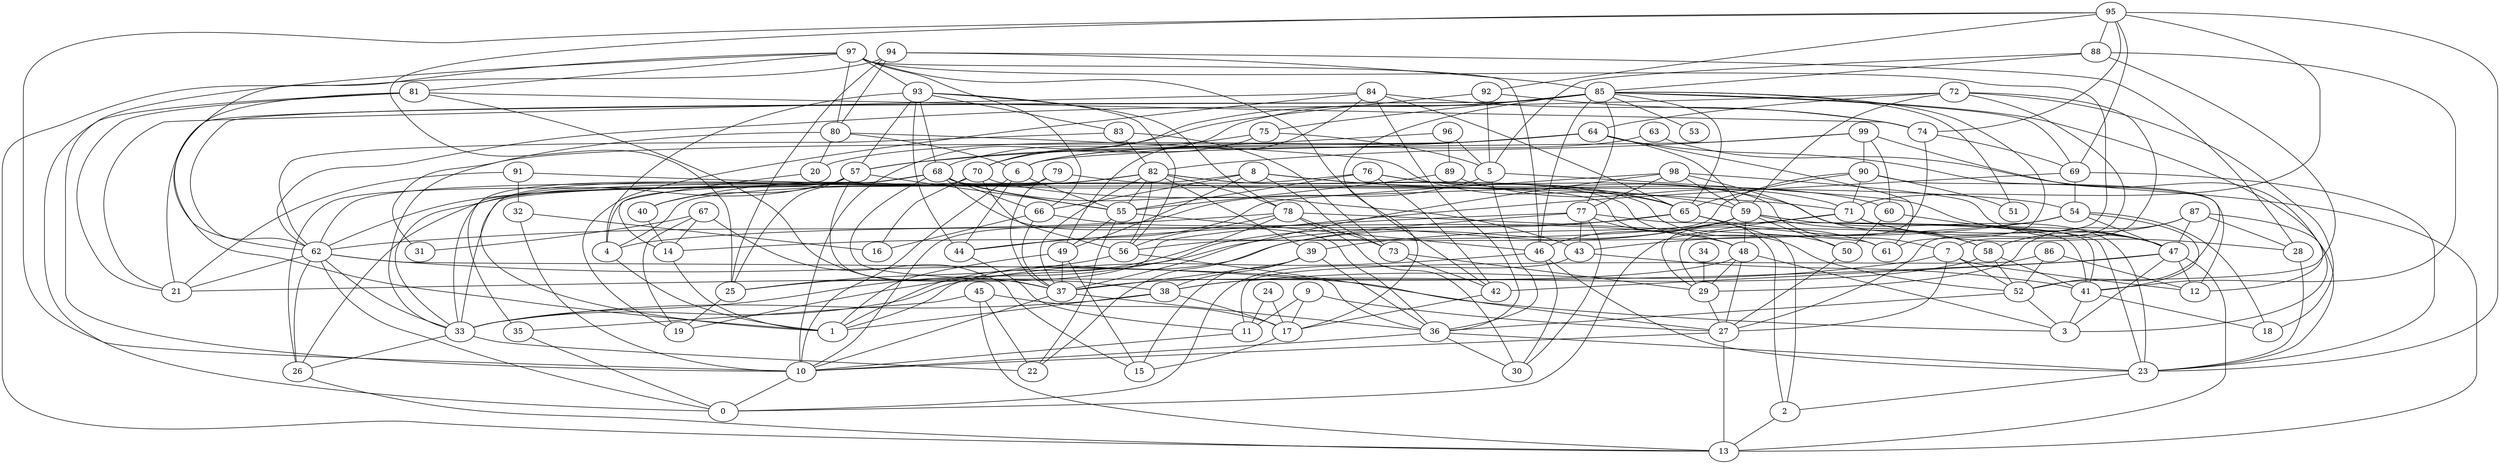 digraph GG_graph {

subgraph G_graph {
edge [color = black]
"91" -> "32" [dir = none]
"92" -> "5" [dir = none]
"79" -> "33" [dir = none]
"63" -> "6" [dir = none]
"83" -> "73" [dir = none]
"89" -> "55" [dir = none]
"34" -> "29" [dir = none]
"9" -> "27" [dir = none]
"87" -> "29" [dir = none]
"24" -> "17" [dir = none]
"65" -> "2" [dir = none]
"76" -> "55" [dir = none]
"76" -> "7" [dir = none]
"76" -> "4" [dir = none]
"76" -> "23" [dir = none]
"64" -> "6" [dir = none]
"42" -> "17" [dir = none]
"82" -> "56" [dir = none]
"82" -> "78" [dir = none]
"82" -> "50" [dir = none]
"82" -> "39" [dir = none]
"98" -> "37" [dir = none]
"97" -> "81" [dir = none]
"97" -> "29" [dir = none]
"97" -> "80" [dir = none]
"68" -> "2" [dir = none]
"68" -> "36" [dir = none]
"39" -> "38" [dir = none]
"39" -> "37" [dir = none]
"95" -> "71" [dir = none]
"69" -> "54" [dir = none]
"45" -> "13" [dir = none]
"45" -> "17" [dir = none]
"57" -> "33" [dir = none]
"57" -> "37" [dir = none]
"90" -> "71" [dir = none]
"11" -> "10" [dir = none]
"93" -> "44" [dir = none]
"77" -> "44" [dir = none]
"48" -> "37" [dir = none]
"84" -> "19" [dir = none]
"84" -> "49" [dir = none]
"58" -> "52" [dir = none]
"58" -> "41" [dir = none]
"85" -> "12" [dir = none]
"85" -> "51" [dir = none]
"85" -> "53" [dir = none]
"85" -> "62" [dir = none]
"85" -> "61" [dir = none]
"85" -> "75" [dir = none]
"85" -> "17" [dir = none]
"85" -> "69" [dir = none]
"85" -> "70" [dir = none]
"85" -> "10" [dir = none]
"80" -> "31" [dir = none]
"49" -> "37" [dir = none]
"40" -> "14" [dir = none]
"10" -> "0" [dir = none]
"94" -> "25" [dir = none]
"94" -> "80" [dir = none]
"94" -> "85" [dir = none]
"36" -> "30" [dir = none]
"36" -> "23" [dir = none]
"36" -> "10" [dir = none]
"78" -> "73" [dir = none]
"70" -> "35" [dir = none]
"70" -> "16" [dir = none]
"66" -> "37" [dir = none]
"54" -> "41" [dir = none]
"54" -> "14" [dir = none]
"32" -> "16" [dir = none]
"88" -> "85" [dir = none]
"5" -> "47" [dir = none]
"5" -> "10" [dir = none]
"41" -> "18" [dir = none]
"41" -> "3" [dir = none]
"28" -> "23" [dir = none]
"37" -> "10" [dir = none]
"46" -> "23" [dir = none]
"74" -> "69" [dir = none]
"99" -> "60" [dir = none]
"99" -> "6" [dir = none]
"29" -> "27" [dir = none]
"71" -> "39" [dir = none]
"55" -> "22" [dir = none]
"86" -> "11" [dir = none]
"20" -> "14" [dir = none]
"72" -> "62" [dir = none]
"59" -> "1" [dir = none]
"59" -> "23" [dir = none]
"67" -> "15" [dir = none]
"67" -> "14" [dir = none]
"47" -> "21" [dir = none]
"96" -> "5" [dir = none]
"43" -> "41" [dir = none]
"6" -> "44" [dir = none]
"6" -> "10" [dir = none]
"33" -> "26" [dir = none]
"8" -> "33" [dir = none]
"81" -> "21" [dir = none]
"58" -> "38" [dir = none]
"59" -> "48" [dir = none]
"72" -> "18" [dir = none]
"33" -> "22" [dir = none]
"76" -> "42" [dir = none]
"44" -> "11" [dir = none]
"93" -> "78" [dir = none]
"57" -> "40" [dir = none]
"81" -> "1" [dir = none]
"69" -> "23" [dir = none]
"85" -> "46" [dir = none]
"8" -> "59" [dir = none]
"23" -> "2" [dir = none]
"47" -> "13" [dir = none]
"77" -> "48" [dir = none]
"60" -> "50" [dir = none]
"77" -> "19" [dir = none]
"62" -> "3" [dir = none]
"72" -> "64" [dir = none]
"47" -> "12" [dir = none]
"84" -> "21" [dir = none]
"27" -> "13" [dir = none]
"47" -> "3" [dir = none]
"48" -> "27" [dir = none]
"75" -> "68" [dir = none]
"52" -> "3" [dir = none]
"64" -> "61" [dir = none]
"69" -> "25" [dir = none]
"84" -> "74" [dir = none]
"90" -> "12" [dir = none]
"78" -> "61" [dir = none]
"46" -> "33" [dir = none]
"7" -> "12" [dir = none]
"90" -> "65" [dir = none]
"87" -> "23" [dir = none]
"87" -> "28" [dir = none]
"35" -> "0" [dir = none]
"93" -> "68" [dir = none]
"93" -> "56" [dir = none]
"86" -> "12" [dir = none]
"91" -> "71" [dir = none]
"5" -> "36" [dir = none]
"17" -> "15" [dir = none]
"8" -> "49" [dir = none]
"99" -> "82" [dir = none]
"79" -> "37" [dir = none]
"14" -> "1" [dir = none]
"65" -> "4" [dir = none]
"56" -> "27" [dir = none]
"68" -> "43" [dir = none]
"38" -> "1" [dir = none]
"97" -> "93" [dir = none]
"97" -> "66" [dir = none]
"64" -> "59" [dir = none]
"55" -> "49" [dir = none]
"70" -> "56" [dir = none]
"62" -> "21" [dir = none]
"75" -> "70" [dir = none]
"98" -> "59" [dir = none]
"93" -> "57" [dir = none]
"96" -> "57" [dir = none]
"67" -> "31" [dir = none]
"24" -> "11" [dir = none]
"8" -> "66" [dir = none]
"48" -> "3" [dir = none]
"8" -> "65" [dir = none]
"88" -> "41" [dir = none]
"77" -> "30" [dir = none]
"50" -> "27" [dir = none]
"73" -> "42" [dir = none]
"46" -> "30" [dir = none]
"80" -> "6" [dir = none]
"39" -> "15" [dir = none]
"88" -> "5" [dir = none]
"38" -> "17" [dir = none]
"90" -> "51" [dir = none]
"97" -> "42" [dir = none]
"49" -> "1" [dir = none]
"64" -> "20" [dir = none]
"27" -> "10" [dir = none]
"86" -> "52" [dir = none]
"68" -> "55" [dir = none]
"81" -> "0" [dir = none]
"68" -> "62" [dir = none]
"68" -> "66" [dir = none]
"7" -> "38" [dir = none]
"82" -> "62" [dir = none]
"99" -> "3" [dir = none]
"93" -> "83" [dir = none]
"62" -> "26" [dir = none]
"93" -> "4" [dir = none]
"66" -> "16" [dir = none]
"85" -> "77" [dir = none]
"59" -> "46" [dir = none]
"80" -> "65" [dir = none]
"38" -> "33" [dir = none]
"66" -> "48" [dir = none]
"95" -> "23" [dir = none]
"64" -> "57" [dir = none]
"98" -> "58" [dir = none]
"45" -> "22" [dir = none]
"45" -> "35" [dir = none]
"92" -> "74" [dir = none]
"84" -> "65" [dir = none]
"87" -> "47" [dir = none]
"72" -> "59" [dir = none]
"95" -> "74" [dir = none]
"97" -> "10" [dir = none]
"57" -> "25" [dir = none]
"78" -> "56" [dir = none]
"37" -> "36" [dir = none]
"92" -> "70" [dir = none]
"68" -> "38" [dir = none]
"39" -> "36" [dir = none]
"32" -> "10" [dir = none]
"99" -> "90" [dir = none]
"67" -> "19" [dir = none]
"8" -> "73" [dir = none]
"78" -> "1" [dir = none]
"72" -> "27" [dir = none]
"49" -> "15" [dir = none]
"73" -> "29" [dir = none]
"84" -> "36" [dir = none]
"74" -> "29" [dir = none]
"59" -> "58" [dir = none]
"54" -> "43" [dir = none]
"9" -> "11" [dir = none]
"59" -> "33" [dir = none]
"97" -> "62" [dir = none]
"54" -> "18" [dir = none]
"57" -> "26" [dir = none]
"59" -> "50" [dir = none]
"47" -> "42" [dir = none]
"52" -> "36" [dir = none]
"94" -> "28" [dir = none]
"62" -> "33" [dir = none]
"79" -> "54" [dir = none]
"72" -> "7" [dir = none]
"78" -> "30" [dir = none]
"85" -> "65" [dir = none]
"55" -> "46" [dir = none]
"81" -> "74" [dir = none]
"85" -> "21" [dir = none]
"97" -> "46" [dir = none]
"71" -> "47" [dir = none]
"77" -> "41" [dir = none]
"7" -> "27" [dir = none]
"6" -> "55" [dir = none]
"83" -> "62" [dir = none]
"2" -> "13" [dir = none]
"4" -> "1" [dir = none]
"65" -> "61" [dir = none]
"75" -> "5" [dir = none]
"98" -> "44" [dir = none]
"70" -> "60" [dir = none]
"65" -> "22" [dir = none]
"95" -> "92" [dir = none]
"95" -> "88" [dir = none]
"83" -> "82" [dir = none]
"87" -> "58" [dir = none]
"25" -> "19" [dir = none]
"59" -> "41" [dir = none]
"96" -> "89" [dir = none]
"82" -> "40" [dir = none]
"82" -> "26" [dir = none]
"63" -> "13" [dir = none]
"43" -> "0" [dir = none]
"98" -> "47" [dir = none]
"68" -> "4" [dir = none]
"62" -> "36" [dir = none]
"90" -> "56" [dir = none]
"82" -> "37" [dir = none]
"95" -> "10" [dir = none]
"91" -> "21" [dir = none]
"56" -> "25" [dir = none]
"60" -> "47" [dir = none]
"71" -> "28" [dir = none]
"81" -> "37" [dir = none]
"82" -> "52" [dir = none]
"62" -> "0" [dir = none]
"68" -> "1" [dir = none]
"80" -> "20" [dir = none]
"64" -> "33" [dir = none]
"57" -> "55" [dir = none]
"95" -> "69" [dir = none]
"54" -> "47" [dir = none]
"82" -> "55" [dir = none]
"95" -> "25" [dir = none]
"64" -> "52" [dir = none]
"77" -> "43" [dir = none]
"78" -> "62" [dir = none]
"9" -> "17" [dir = none]
"71" -> "0" [dir = none]
"48" -> "29" [dir = none]
"94" -> "13" [dir = none]
"98" -> "77" [dir = none]
"7" -> "52" [dir = none]
"89" -> "71" [dir = none]
"26" -> "13" [dir = none]
"88" -> "52" [dir = none]
}

}
